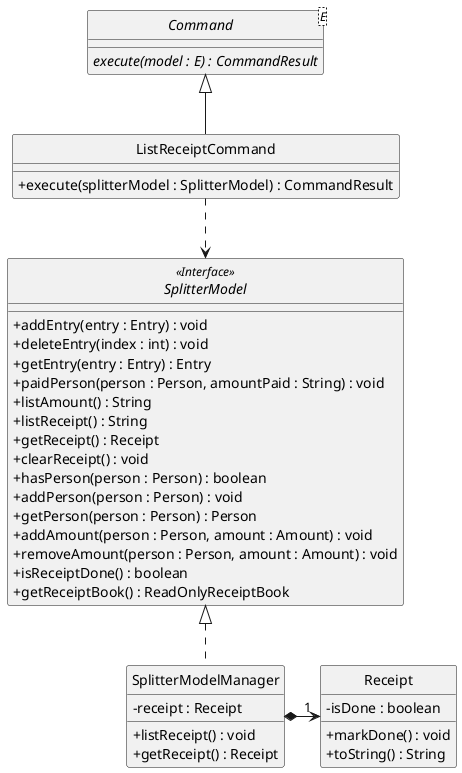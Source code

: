 @startuml
/' @author @WillySeahh'/


skinparam backgroundColor #ffffff
skinparam classAttributeIconSize 0
hide circle


abstract class Command <E> {
    {abstract} execute(model : E) : CommandResult
}

class ListReceiptCommand extends Command {
    /' Fields '/

    /' Methods '/
    + execute(splitterModel : SplitterModel) : CommandResult

}

class SplitterModelManager implements SplitterModel {
    /' Fields '/
    - receipt : Receipt

    /' Methods '/
    + listReceipt() : void
    + getReceipt() : Receipt
}

interface SplitterModel <<Interface>> {
    + addEntry(entry : Entry) : void
    + deleteEntry(index : int) : void
    + getEntry(entry : Entry) : Entry
    + paidPerson(person : Person, amountPaid : String) : void
    + listAmount() : String
    + listReceipt() : String
    + getReceipt() : Receipt
    + clearReceipt() : void
    + hasPerson(person : Person) : boolean
    + addPerson(person : Person) : void
    + getPerson(person : Person) : Person
    + addAmount(person : Person, amount : Amount) : void
    + removeAmount(person : Person, amount : Amount) : void
    + isReceiptDone() : boolean
    + getReceiptBook() : ReadOnlyReceiptBook


}

class Receipt {
    /' Fields '/
    - isDone : boolean

    /' Methods '/
    + markDone() : void
    + toString() : String
}


ListReceiptCommand ..> SplitterModel
SplitterModelManager *-right->"1" Receipt


@enduml
